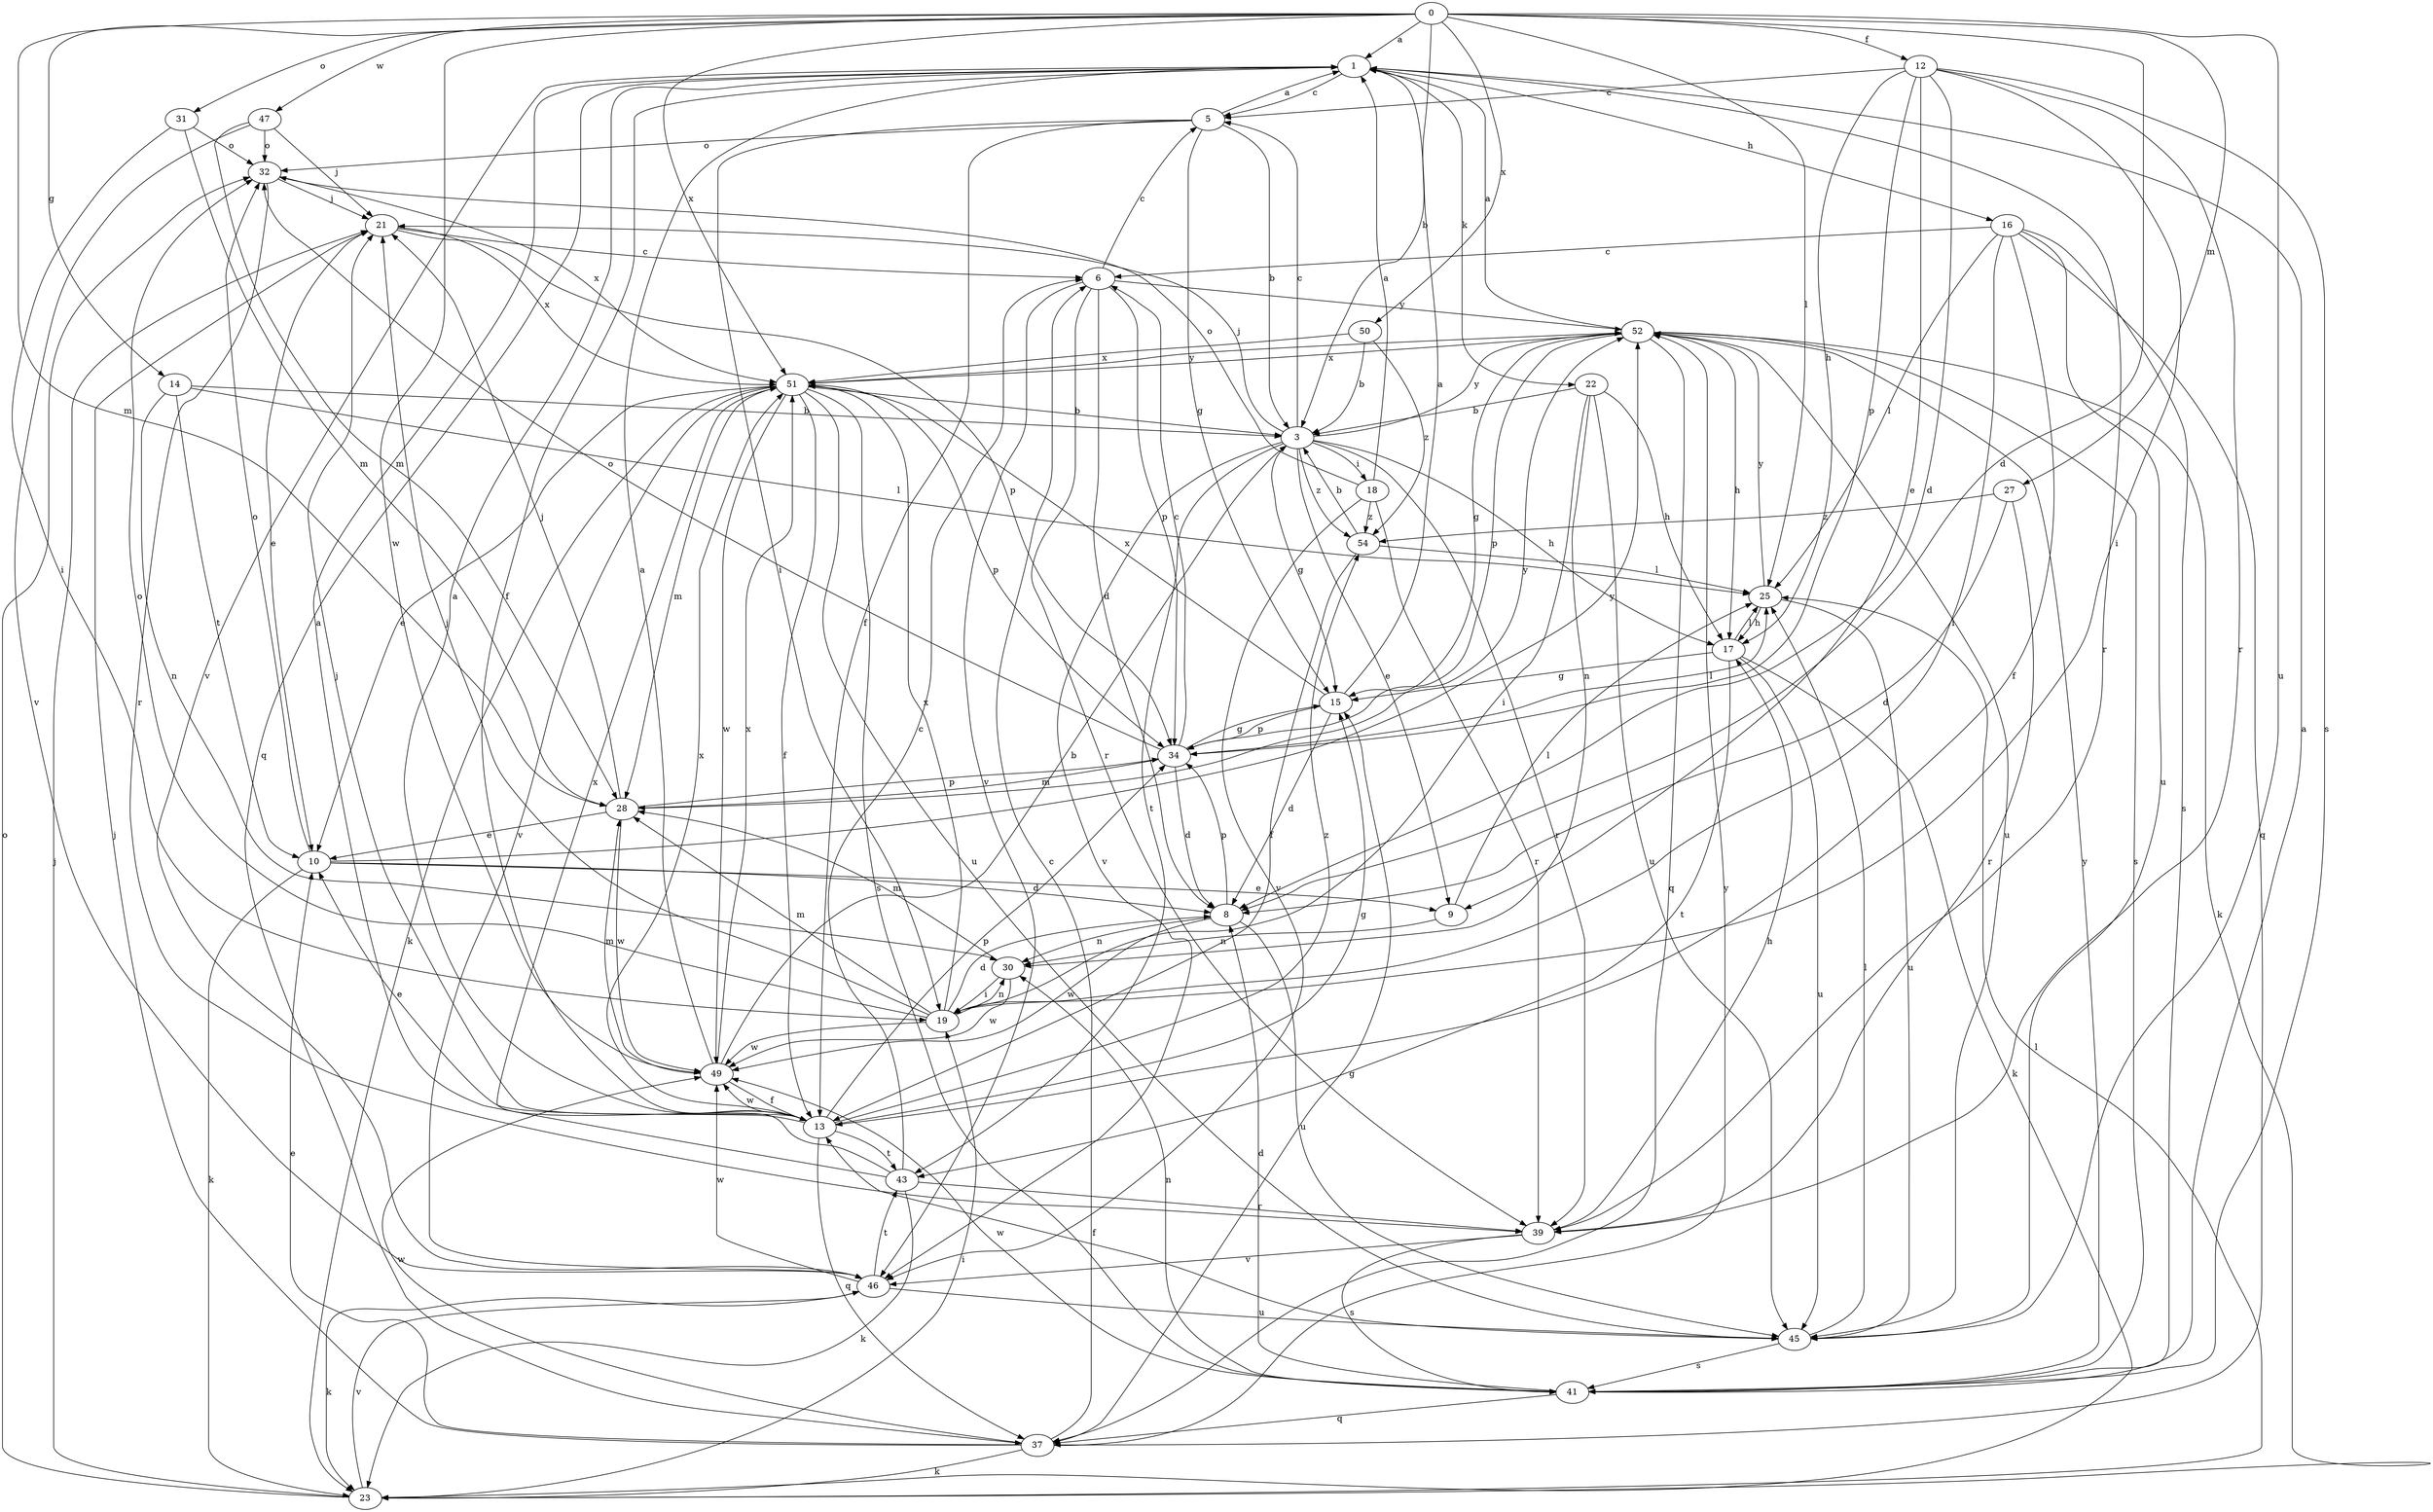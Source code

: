 strict digraph  {
0;
1;
3;
5;
6;
8;
9;
10;
12;
13;
14;
15;
16;
17;
18;
19;
21;
22;
23;
25;
27;
28;
30;
31;
32;
34;
37;
39;
41;
43;
45;
46;
47;
49;
50;
51;
52;
54;
0 -> 1  [label=a];
0 -> 3  [label=b];
0 -> 8  [label=d];
0 -> 12  [label=f];
0 -> 14  [label=g];
0 -> 25  [label=l];
0 -> 27  [label=m];
0 -> 28  [label=m];
0 -> 31  [label=o];
0 -> 45  [label=u];
0 -> 47  [label=w];
0 -> 49  [label=w];
0 -> 50  [label=x];
0 -> 51  [label=x];
1 -> 5  [label=c];
1 -> 13  [label=f];
1 -> 16  [label=h];
1 -> 22  [label=k];
1 -> 37  [label=q];
1 -> 39  [label=r];
1 -> 46  [label=v];
3 -> 5  [label=c];
3 -> 9  [label=e];
3 -> 15  [label=g];
3 -> 17  [label=h];
3 -> 18  [label=i];
3 -> 21  [label=j];
3 -> 39  [label=r];
3 -> 43  [label=t];
3 -> 46  [label=v];
3 -> 52  [label=y];
3 -> 54  [label=z];
5 -> 1  [label=a];
5 -> 3  [label=b];
5 -> 13  [label=f];
5 -> 15  [label=g];
5 -> 19  [label=i];
5 -> 32  [label=o];
6 -> 5  [label=c];
6 -> 8  [label=d];
6 -> 34  [label=p];
6 -> 39  [label=r];
6 -> 46  [label=v];
6 -> 52  [label=y];
8 -> 30  [label=n];
8 -> 34  [label=p];
8 -> 45  [label=u];
8 -> 49  [label=w];
9 -> 25  [label=l];
9 -> 30  [label=n];
10 -> 8  [label=d];
10 -> 9  [label=e];
10 -> 23  [label=k];
10 -> 32  [label=o];
10 -> 52  [label=y];
12 -> 5  [label=c];
12 -> 8  [label=d];
12 -> 9  [label=e];
12 -> 17  [label=h];
12 -> 19  [label=i];
12 -> 34  [label=p];
12 -> 39  [label=r];
12 -> 41  [label=s];
13 -> 1  [label=a];
13 -> 10  [label=e];
13 -> 15  [label=g];
13 -> 21  [label=j];
13 -> 34  [label=p];
13 -> 37  [label=q];
13 -> 43  [label=t];
13 -> 49  [label=w];
13 -> 51  [label=x];
13 -> 54  [label=z];
14 -> 3  [label=b];
14 -> 25  [label=l];
14 -> 30  [label=n];
14 -> 10  [label=t];
15 -> 1  [label=a];
15 -> 8  [label=d];
15 -> 34  [label=p];
15 -> 51  [label=x];
16 -> 6  [label=c];
16 -> 13  [label=f];
16 -> 19  [label=i];
16 -> 25  [label=l];
16 -> 37  [label=q];
16 -> 41  [label=s];
16 -> 45  [label=u];
17 -> 15  [label=g];
17 -> 23  [label=k];
17 -> 25  [label=l];
17 -> 43  [label=t];
17 -> 45  [label=u];
18 -> 1  [label=a];
18 -> 32  [label=o];
18 -> 39  [label=r];
18 -> 46  [label=v];
18 -> 54  [label=z];
19 -> 8  [label=d];
19 -> 21  [label=j];
19 -> 28  [label=m];
19 -> 30  [label=n];
19 -> 32  [label=o];
19 -> 49  [label=w];
19 -> 51  [label=x];
21 -> 6  [label=c];
21 -> 10  [label=e];
21 -> 34  [label=p];
21 -> 51  [label=x];
22 -> 3  [label=b];
22 -> 17  [label=h];
22 -> 19  [label=i];
22 -> 30  [label=n];
22 -> 45  [label=u];
23 -> 19  [label=i];
23 -> 21  [label=j];
23 -> 25  [label=l];
23 -> 32  [label=o];
23 -> 46  [label=v];
25 -> 17  [label=h];
25 -> 45  [label=u];
25 -> 52  [label=y];
27 -> 8  [label=d];
27 -> 39  [label=r];
27 -> 54  [label=z];
28 -> 10  [label=e];
28 -> 21  [label=j];
28 -> 34  [label=p];
28 -> 49  [label=w];
28 -> 52  [label=y];
30 -> 19  [label=i];
30 -> 28  [label=m];
30 -> 49  [label=w];
31 -> 19  [label=i];
31 -> 28  [label=m];
31 -> 32  [label=o];
32 -> 21  [label=j];
32 -> 39  [label=r];
32 -> 51  [label=x];
34 -> 6  [label=c];
34 -> 8  [label=d];
34 -> 15  [label=g];
34 -> 25  [label=l];
34 -> 28  [label=m];
34 -> 32  [label=o];
37 -> 6  [label=c];
37 -> 10  [label=e];
37 -> 15  [label=g];
37 -> 21  [label=j];
37 -> 23  [label=k];
37 -> 49  [label=w];
37 -> 52  [label=y];
39 -> 17  [label=h];
39 -> 41  [label=s];
39 -> 46  [label=v];
41 -> 1  [label=a];
41 -> 8  [label=d];
41 -> 30  [label=n];
41 -> 37  [label=q];
41 -> 49  [label=w];
41 -> 52  [label=y];
43 -> 1  [label=a];
43 -> 6  [label=c];
43 -> 23  [label=k];
43 -> 39  [label=r];
43 -> 51  [label=x];
45 -> 13  [label=f];
45 -> 25  [label=l];
45 -> 41  [label=s];
46 -> 23  [label=k];
46 -> 43  [label=t];
46 -> 45  [label=u];
46 -> 49  [label=w];
47 -> 21  [label=j];
47 -> 28  [label=m];
47 -> 32  [label=o];
47 -> 46  [label=v];
49 -> 1  [label=a];
49 -> 3  [label=b];
49 -> 13  [label=f];
49 -> 28  [label=m];
49 -> 51  [label=x];
50 -> 3  [label=b];
50 -> 51  [label=x];
50 -> 54  [label=z];
51 -> 3  [label=b];
51 -> 10  [label=e];
51 -> 13  [label=f];
51 -> 23  [label=k];
51 -> 28  [label=m];
51 -> 34  [label=p];
51 -> 41  [label=s];
51 -> 45  [label=u];
51 -> 46  [label=v];
51 -> 49  [label=w];
51 -> 52  [label=y];
52 -> 1  [label=a];
52 -> 15  [label=g];
52 -> 17  [label=h];
52 -> 23  [label=k];
52 -> 34  [label=p];
52 -> 37  [label=q];
52 -> 41  [label=s];
52 -> 45  [label=u];
52 -> 51  [label=x];
54 -> 3  [label=b];
54 -> 13  [label=f];
54 -> 25  [label=l];
}
